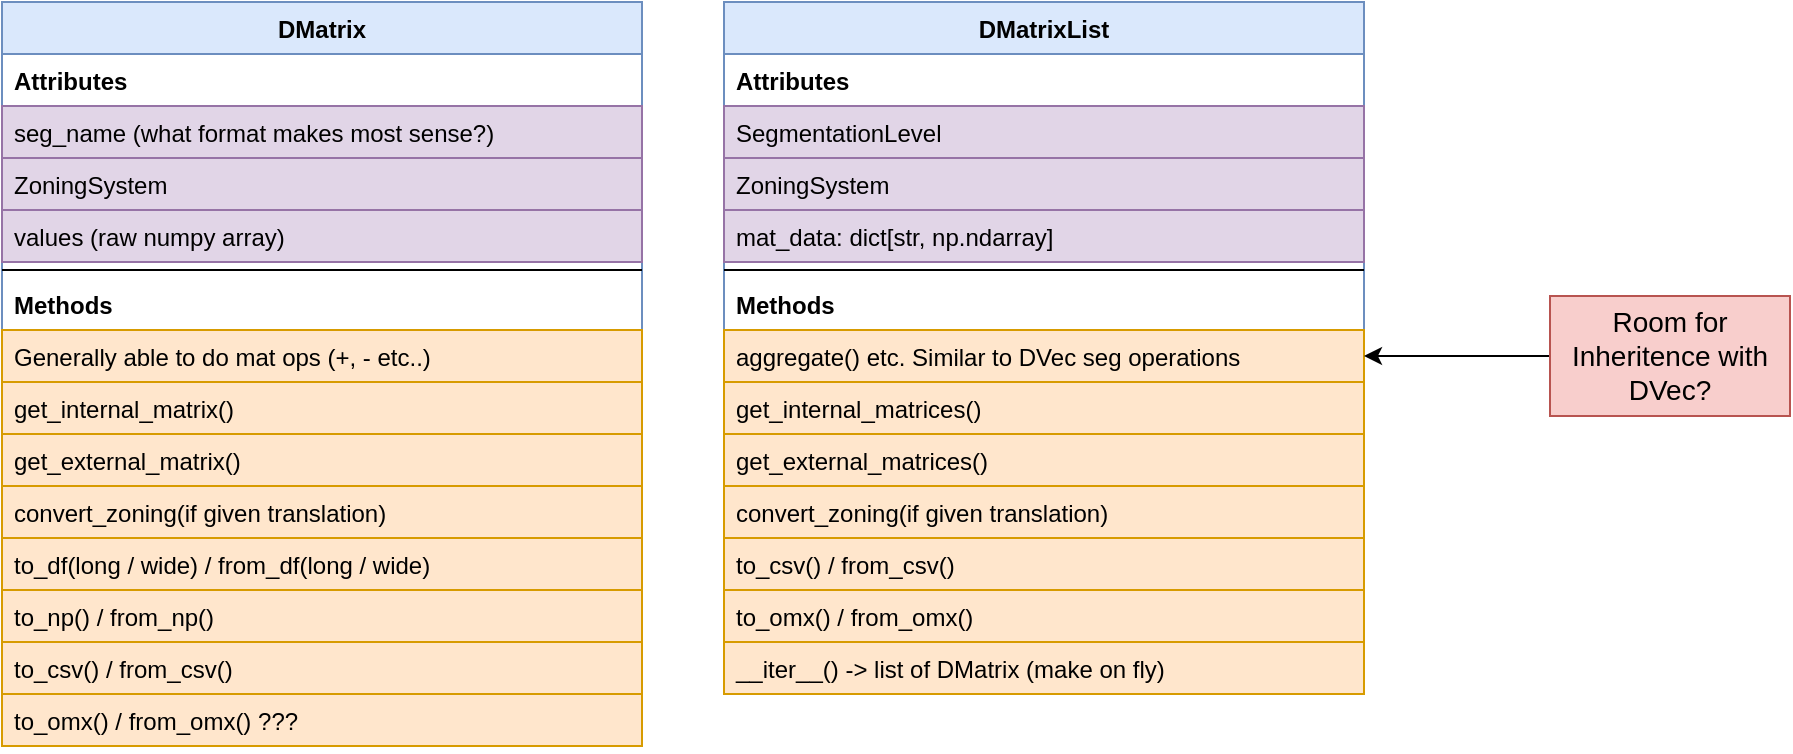 <mxfile version="14.9.6" type="device"><diagram id="T7n0bDyr-66J99-8vAhH" name="Page-1"><mxGraphModel dx="595" dy="830" grid="1" gridSize="10" guides="1" tooltips="1" connect="1" arrows="1" fold="1" page="1" pageScale="1" pageWidth="827" pageHeight="1169" math="0" shadow="0"><root><mxCell id="0"/><mxCell id="1" parent="0"/><mxCell id="YQIPmff-xxftPicIjFS6-1" value="DMatrixList" style="swimlane;fontStyle=1;align=center;verticalAlign=top;childLayout=stackLayout;horizontal=1;startSize=26;horizontalStack=0;resizeParent=1;resizeParentMax=0;resizeLast=0;collapsible=1;marginBottom=0;fillColor=#dae8fc;strokeColor=#6c8ebf;" vertex="1" parent="1"><mxGeometry x="1241" y="40" width="320" height="346" as="geometry"/></mxCell><mxCell id="YQIPmff-xxftPicIjFS6-2" value="Attributes" style="text;strokeColor=none;fillColor=none;align=left;verticalAlign=top;spacingLeft=4;spacingRight=4;overflow=hidden;rotatable=0;points=[[0,0.5],[1,0.5]];portConstraint=eastwest;fontStyle=1" vertex="1" parent="YQIPmff-xxftPicIjFS6-1"><mxGeometry y="26" width="320" height="26" as="geometry"/></mxCell><mxCell id="YQIPmff-xxftPicIjFS6-3" value="SegmentationLevel" style="text;strokeColor=#9673a6;fillColor=#e1d5e7;align=left;verticalAlign=top;spacingLeft=4;spacingRight=4;overflow=hidden;rotatable=0;points=[[0,0.5],[1,0.5]];portConstraint=eastwest;" vertex="1" parent="YQIPmff-xxftPicIjFS6-1"><mxGeometry y="52" width="320" height="26" as="geometry"/></mxCell><mxCell id="YQIPmff-xxftPicIjFS6-4" value="ZoningSystem&#10;" style="text;strokeColor=#9673a6;fillColor=#e1d5e7;align=left;verticalAlign=top;spacingLeft=4;spacingRight=4;overflow=hidden;rotatable=0;points=[[0,0.5],[1,0.5]];portConstraint=eastwest;" vertex="1" parent="YQIPmff-xxftPicIjFS6-1"><mxGeometry y="78" width="320" height="26" as="geometry"/></mxCell><mxCell id="YQIPmff-xxftPicIjFS6-5" value="mat_data: dict[str, np.ndarray]" style="text;strokeColor=#9673a6;fillColor=#e1d5e7;align=left;verticalAlign=top;spacingLeft=4;spacingRight=4;overflow=hidden;rotatable=0;points=[[0,0.5],[1,0.5]];portConstraint=eastwest;" vertex="1" parent="YQIPmff-xxftPicIjFS6-1"><mxGeometry y="104" width="320" height="26" as="geometry"/></mxCell><mxCell id="YQIPmff-xxftPicIjFS6-6" value="" style="line;strokeWidth=1;fillColor=none;align=left;verticalAlign=middle;spacingTop=-1;spacingLeft=3;spacingRight=3;rotatable=0;labelPosition=right;points=[];portConstraint=eastwest;" vertex="1" parent="YQIPmff-xxftPicIjFS6-1"><mxGeometry y="130" width="320" height="8" as="geometry"/></mxCell><mxCell id="YQIPmff-xxftPicIjFS6-7" value="Methods" style="text;strokeColor=none;fillColor=none;align=left;verticalAlign=top;spacingLeft=4;spacingRight=4;overflow=hidden;rotatable=0;points=[[0,0.5],[1,0.5]];portConstraint=eastwest;fontStyle=1" vertex="1" parent="YQIPmff-xxftPicIjFS6-1"><mxGeometry y="138" width="320" height="26" as="geometry"/></mxCell><mxCell id="YQIPmff-xxftPicIjFS6-8" value="aggregate() etc. Similar to DVec seg operations" style="text;strokeColor=#d79b00;fillColor=#ffe6cc;align=left;verticalAlign=top;spacingLeft=4;spacingRight=4;overflow=hidden;rotatable=0;points=[[0,0.5],[1,0.5]];portConstraint=eastwest;" vertex="1" parent="YQIPmff-xxftPicIjFS6-1"><mxGeometry y="164" width="320" height="26" as="geometry"/></mxCell><mxCell id="YQIPmff-xxftPicIjFS6-9" value="get_internal_matrices()" style="text;strokeColor=#d79b00;fillColor=#ffe6cc;align=left;verticalAlign=top;spacingLeft=4;spacingRight=4;overflow=hidden;rotatable=0;points=[[0,0.5],[1,0.5]];portConstraint=eastwest;" vertex="1" parent="YQIPmff-xxftPicIjFS6-1"><mxGeometry y="190" width="320" height="26" as="geometry"/></mxCell><mxCell id="YQIPmff-xxftPicIjFS6-10" value="get_external_matrices()" style="text;strokeColor=#d79b00;fillColor=#ffe6cc;align=left;verticalAlign=top;spacingLeft=4;spacingRight=4;overflow=hidden;rotatable=0;points=[[0,0.5],[1,0.5]];portConstraint=eastwest;" vertex="1" parent="YQIPmff-xxftPicIjFS6-1"><mxGeometry y="216" width="320" height="26" as="geometry"/></mxCell><mxCell id="YQIPmff-xxftPicIjFS6-11" value="convert_zoning(if given translation)" style="text;strokeColor=#d79b00;fillColor=#ffe6cc;align=left;verticalAlign=top;spacingLeft=4;spacingRight=4;overflow=hidden;rotatable=0;points=[[0,0.5],[1,0.5]];portConstraint=eastwest;" vertex="1" parent="YQIPmff-xxftPicIjFS6-1"><mxGeometry y="242" width="320" height="26" as="geometry"/></mxCell><mxCell id="YQIPmff-xxftPicIjFS6-12" value="to_csv() / from_csv()" style="text;strokeColor=#d79b00;fillColor=#ffe6cc;align=left;verticalAlign=top;spacingLeft=4;spacingRight=4;overflow=hidden;rotatable=0;points=[[0,0.5],[1,0.5]];portConstraint=eastwest;" vertex="1" parent="YQIPmff-xxftPicIjFS6-1"><mxGeometry y="268" width="320" height="26" as="geometry"/></mxCell><mxCell id="YQIPmff-xxftPicIjFS6-34" value="to_omx() / from_omx()" style="text;strokeColor=#d79b00;fillColor=#ffe6cc;align=left;verticalAlign=top;spacingLeft=4;spacingRight=4;overflow=hidden;rotatable=0;points=[[0,0.5],[1,0.5]];portConstraint=eastwest;" vertex="1" parent="YQIPmff-xxftPicIjFS6-1"><mxGeometry y="294" width="320" height="26" as="geometry"/></mxCell><mxCell id="YQIPmff-xxftPicIjFS6-13" value="__iter__() -&gt; list of DMatrix (make on fly)" style="text;strokeColor=#d79b00;fillColor=#ffe6cc;align=left;verticalAlign=top;spacingLeft=4;spacingRight=4;overflow=hidden;rotatable=0;points=[[0,0.5],[1,0.5]];portConstraint=eastwest;" vertex="1" parent="YQIPmff-xxftPicIjFS6-1"><mxGeometry y="320" width="320" height="26" as="geometry"/></mxCell><mxCell id="YQIPmff-xxftPicIjFS6-16" value="DMatrix" style="swimlane;fontStyle=1;align=center;verticalAlign=top;childLayout=stackLayout;horizontal=1;startSize=26;horizontalStack=0;resizeParent=1;resizeParentMax=0;resizeLast=0;collapsible=1;marginBottom=0;fillColor=#dae8fc;strokeColor=#6c8ebf;" vertex="1" parent="1"><mxGeometry x="880" y="40" width="320" height="372" as="geometry"/></mxCell><mxCell id="YQIPmff-xxftPicIjFS6-17" value="Attributes" style="text;strokeColor=none;fillColor=none;align=left;verticalAlign=top;spacingLeft=4;spacingRight=4;overflow=hidden;rotatable=0;points=[[0,0.5],[1,0.5]];portConstraint=eastwest;fontStyle=1" vertex="1" parent="YQIPmff-xxftPicIjFS6-16"><mxGeometry y="26" width="320" height="26" as="geometry"/></mxCell><mxCell id="YQIPmff-xxftPicIjFS6-18" value="seg_name (what format makes most sense?)" style="text;strokeColor=#9673a6;fillColor=#e1d5e7;align=left;verticalAlign=top;spacingLeft=4;spacingRight=4;overflow=hidden;rotatable=0;points=[[0,0.5],[1,0.5]];portConstraint=eastwest;" vertex="1" parent="YQIPmff-xxftPicIjFS6-16"><mxGeometry y="52" width="320" height="26" as="geometry"/></mxCell><mxCell id="YQIPmff-xxftPicIjFS6-19" value="ZoningSystem&#10;" style="text;strokeColor=#9673a6;fillColor=#e1d5e7;align=left;verticalAlign=top;spacingLeft=4;spacingRight=4;overflow=hidden;rotatable=0;points=[[0,0.5],[1,0.5]];portConstraint=eastwest;" vertex="1" parent="YQIPmff-xxftPicIjFS6-16"><mxGeometry y="78" width="320" height="26" as="geometry"/></mxCell><mxCell id="YQIPmff-xxftPicIjFS6-20" value="values (raw numpy array)" style="text;strokeColor=#9673a6;fillColor=#e1d5e7;align=left;verticalAlign=top;spacingLeft=4;spacingRight=4;overflow=hidden;rotatable=0;points=[[0,0.5],[1,0.5]];portConstraint=eastwest;" vertex="1" parent="YQIPmff-xxftPicIjFS6-16"><mxGeometry y="104" width="320" height="26" as="geometry"/></mxCell><mxCell id="YQIPmff-xxftPicIjFS6-21" value="" style="line;strokeWidth=1;fillColor=none;align=left;verticalAlign=middle;spacingTop=-1;spacingLeft=3;spacingRight=3;rotatable=0;labelPosition=right;points=[];portConstraint=eastwest;" vertex="1" parent="YQIPmff-xxftPicIjFS6-16"><mxGeometry y="130" width="320" height="8" as="geometry"/></mxCell><mxCell id="YQIPmff-xxftPicIjFS6-22" value="Methods" style="text;strokeColor=none;fillColor=none;align=left;verticalAlign=top;spacingLeft=4;spacingRight=4;overflow=hidden;rotatable=0;points=[[0,0.5],[1,0.5]];portConstraint=eastwest;fontStyle=1" vertex="1" parent="YQIPmff-xxftPicIjFS6-16"><mxGeometry y="138" width="320" height="26" as="geometry"/></mxCell><mxCell id="YQIPmff-xxftPicIjFS6-23" value="Generally able to do mat ops (+, - etc..)" style="text;strokeColor=#d79b00;fillColor=#ffe6cc;align=left;verticalAlign=top;spacingLeft=4;spacingRight=4;overflow=hidden;rotatable=0;points=[[0,0.5],[1,0.5]];portConstraint=eastwest;" vertex="1" parent="YQIPmff-xxftPicIjFS6-16"><mxGeometry y="164" width="320" height="26" as="geometry"/></mxCell><mxCell id="YQIPmff-xxftPicIjFS6-24" value="get_internal_matrix()" style="text;strokeColor=#d79b00;fillColor=#ffe6cc;align=left;verticalAlign=top;spacingLeft=4;spacingRight=4;overflow=hidden;rotatable=0;points=[[0,0.5],[1,0.5]];portConstraint=eastwest;" vertex="1" parent="YQIPmff-xxftPicIjFS6-16"><mxGeometry y="190" width="320" height="26" as="geometry"/></mxCell><mxCell id="YQIPmff-xxftPicIjFS6-25" value="get_external_matrix()" style="text;strokeColor=#d79b00;fillColor=#ffe6cc;align=left;verticalAlign=top;spacingLeft=4;spacingRight=4;overflow=hidden;rotatable=0;points=[[0,0.5],[1,0.5]];portConstraint=eastwest;" vertex="1" parent="YQIPmff-xxftPicIjFS6-16"><mxGeometry y="216" width="320" height="26" as="geometry"/></mxCell><mxCell id="YQIPmff-xxftPicIjFS6-26" value="convert_zoning(if given translation)" style="text;strokeColor=#d79b00;fillColor=#ffe6cc;align=left;verticalAlign=top;spacingLeft=4;spacingRight=4;overflow=hidden;rotatable=0;points=[[0,0.5],[1,0.5]];portConstraint=eastwest;" vertex="1" parent="YQIPmff-xxftPicIjFS6-16"><mxGeometry y="242" width="320" height="26" as="geometry"/></mxCell><mxCell id="YQIPmff-xxftPicIjFS6-27" value="to_df(long / wide) / from_df(long / wide)" style="text;strokeColor=#d79b00;fillColor=#ffe6cc;align=left;verticalAlign=top;spacingLeft=4;spacingRight=4;overflow=hidden;rotatable=0;points=[[0,0.5],[1,0.5]];portConstraint=eastwest;" vertex="1" parent="YQIPmff-xxftPicIjFS6-16"><mxGeometry y="268" width="320" height="26" as="geometry"/></mxCell><mxCell id="YQIPmff-xxftPicIjFS6-28" value="to_np() / from_np()" style="text;strokeColor=#d79b00;fillColor=#ffe6cc;align=left;verticalAlign=top;spacingLeft=4;spacingRight=4;overflow=hidden;rotatable=0;points=[[0,0.5],[1,0.5]];portConstraint=eastwest;" vertex="1" parent="YQIPmff-xxftPicIjFS6-16"><mxGeometry y="294" width="320" height="26" as="geometry"/></mxCell><mxCell id="YQIPmff-xxftPicIjFS6-29" value="to_csv() / from_csv()" style="text;strokeColor=#d79b00;fillColor=#ffe6cc;align=left;verticalAlign=top;spacingLeft=4;spacingRight=4;overflow=hidden;rotatable=0;points=[[0,0.5],[1,0.5]];portConstraint=eastwest;" vertex="1" parent="YQIPmff-xxftPicIjFS6-16"><mxGeometry y="320" width="320" height="26" as="geometry"/></mxCell><mxCell id="YQIPmff-xxftPicIjFS6-33" value="to_omx() / from_omx() ???" style="text;strokeColor=#d79b00;fillColor=#ffe6cc;align=left;verticalAlign=top;spacingLeft=4;spacingRight=4;overflow=hidden;rotatable=0;points=[[0,0.5],[1,0.5]];portConstraint=eastwest;" vertex="1" parent="YQIPmff-xxftPicIjFS6-16"><mxGeometry y="346" width="320" height="26" as="geometry"/></mxCell><mxCell id="YQIPmff-xxftPicIjFS6-32" style="edgeStyle=orthogonalEdgeStyle;rounded=0;orthogonalLoop=1;jettySize=auto;html=1;exitX=0;exitY=0.5;exitDx=0;exitDy=0;" edge="1" parent="1" source="YQIPmff-xxftPicIjFS6-31" target="YQIPmff-xxftPicIjFS6-8"><mxGeometry relative="1" as="geometry"/></mxCell><mxCell id="YQIPmff-xxftPicIjFS6-31" value="&lt;font style=&quot;font-size: 14px&quot;&gt;Room for Inheritence with DVec?&lt;/font&gt;" style="rounded=0;whiteSpace=wrap;html=1;fillColor=#f8cecc;strokeColor=#b85450;" vertex="1" parent="1"><mxGeometry x="1654" y="187" width="120" height="60" as="geometry"/></mxCell></root></mxGraphModel></diagram></mxfile>